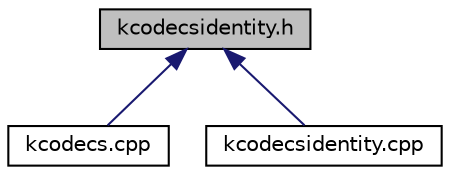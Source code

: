 digraph "kcodecsidentity.h"
{
  edge [fontname="Helvetica",fontsize="10",labelfontname="Helvetica",labelfontsize="10"];
  node [fontname="Helvetica",fontsize="10",shape=record];
  Node4 [label="kcodecsidentity.h",height=0.2,width=0.4,color="black", fillcolor="grey75", style="filled", fontcolor="black"];
  Node4 -> Node5 [dir="back",color="midnightblue",fontsize="10",style="solid",fontname="Helvetica"];
  Node5 [label="kcodecs.cpp",height=0.2,width=0.4,color="black", fillcolor="white", style="filled",URL="$kcodecs_8cpp_source.html"];
  Node4 -> Node6 [dir="back",color="midnightblue",fontsize="10",style="solid",fontname="Helvetica"];
  Node6 [label="kcodecsidentity.cpp",height=0.2,width=0.4,color="black", fillcolor="white", style="filled",URL="$kcodecsidentity_8cpp.html",tooltip="This file is part of the API for handling MIME data and defines the Identity, seven-bit-text, eight-bit-text, and eight-bit-binary Codec classes. "];
}
